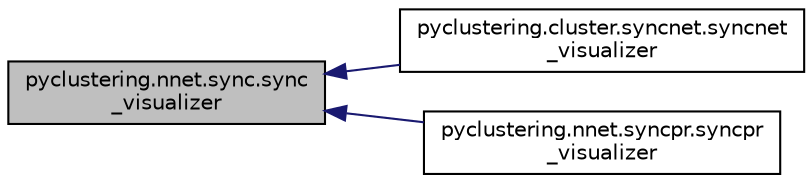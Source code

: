 digraph "pyclustering.nnet.sync.sync_visualizer"
{
 // INTERACTIVE_SVG=YES
 // LATEX_PDF_SIZE
  edge [fontname="Helvetica",fontsize="10",labelfontname="Helvetica",labelfontsize="10"];
  node [fontname="Helvetica",fontsize="10",shape=record];
  rankdir="LR";
  Node1 [label="pyclustering.nnet.sync.sync\l_visualizer",height=0.2,width=0.4,color="black", fillcolor="grey75", style="filled", fontcolor="black",tooltip="Visualizer of output dynamic of sync network (Sync)."];
  Node1 -> Node2 [dir="back",color="midnightblue",fontsize="10",style="solid",fontname="Helvetica"];
  Node2 [label="pyclustering.cluster.syncnet.syncnet\l_visualizer",height=0.2,width=0.4,color="black", fillcolor="white", style="filled",URL="$d5/d85/classpyclustering_1_1cluster_1_1syncnet_1_1syncnet__visualizer.html",tooltip="Visualizer of output dynamic of oscillatory network 'syncnet' for cluster analysis."];
  Node1 -> Node3 [dir="back",color="midnightblue",fontsize="10",style="solid",fontname="Helvetica"];
  Node3 [label="pyclustering.nnet.syncpr.syncpr\l_visualizer",height=0.2,width=0.4,color="black", fillcolor="white", style="filled",URL="$d2/d66/classpyclustering_1_1nnet_1_1syncpr_1_1syncpr__visualizer.html",tooltip="Visualizer of output dynamic of syncpr network (Sync for Pattern Recognition)."];
}
